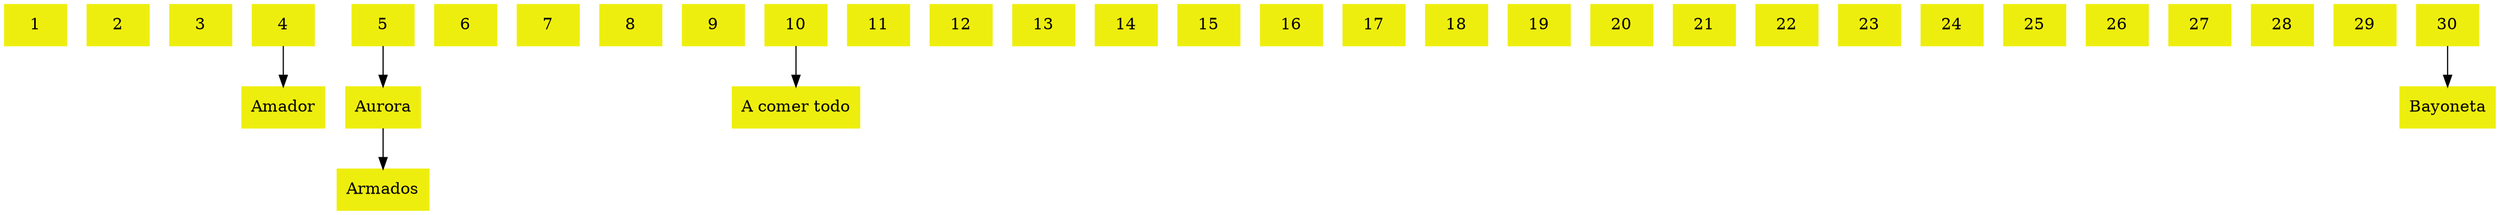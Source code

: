 digraph G {
node[shape="box",style="filled",fillcolor="#EEEEE",color="#EEEEE"];	node1[label="1"];	node2[label="2"];	node3[label="3"];	node4[label="4"];		node4->node40s;		  node40s[label="Amador"];	node5[label="5"];		node5->node50s;		  node50s[label="Aurora"];		    node50s->node51s;		  node51s[label="Armados"];	node6[label="6"];	node7[label="7"];	node8[label="8"];	node9[label="9"];	node10[label="10"];		node10->node100s;		  node100s[label="A comer todo"];	node11[label="11"];	node12[label="12"];	node13[label="13"];	node14[label="14"];	node15[label="15"];	node16[label="16"];	node17[label="17"];	node18[label="18"];	node19[label="19"];	node20[label="20"];	node21[label="21"];	node22[label="22"];	node23[label="23"];	node24[label="24"];	node25[label="25"];	node26[label="26"];	node27[label="27"];	node28[label="28"];	node29[label="29"];	node30[label="30"];		node30->node300s;		  node300s[label="Bayoneta"];}